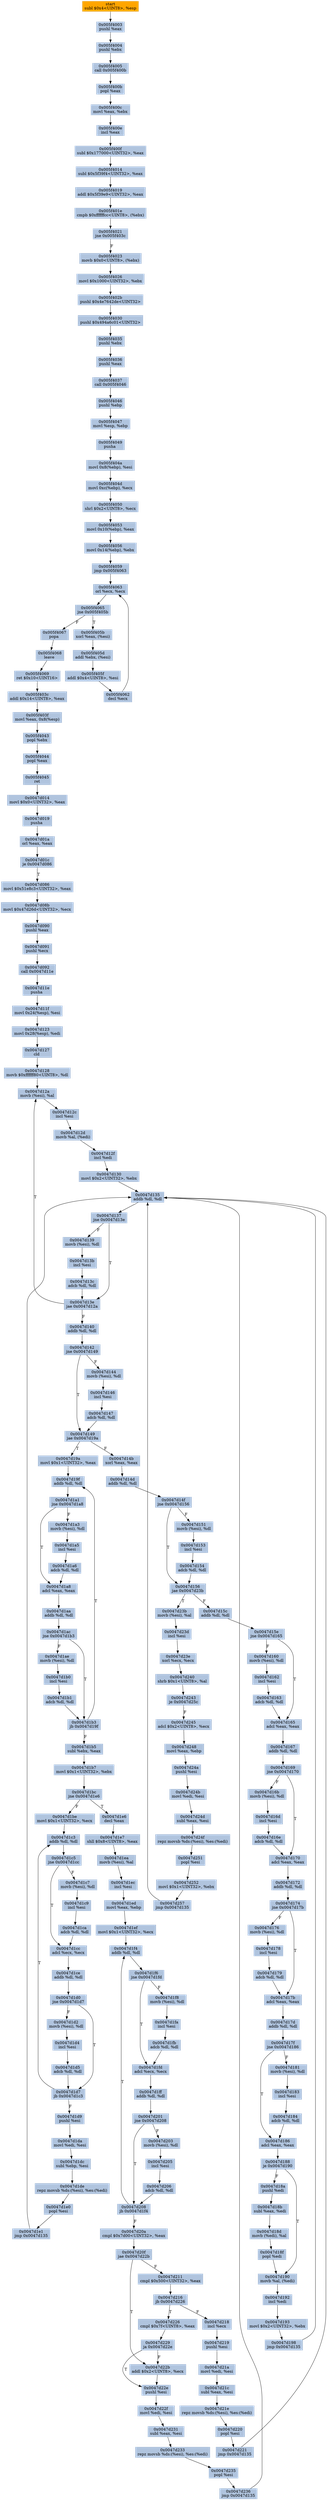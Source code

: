 digraph G {
node[shape=rectangle,style=filled,fillcolor=lightsteelblue,color=lightsteelblue]
bgcolor="transparent"
a0x005f4000subl_0x4UINT8_esp[label="start\nsubl $0x4<UINT8>, %esp",color="lightgrey",fillcolor="orange"];
a0x005f4003pushl_eax[label="0x005f4003\npushl %eax"];
a0x005f4004pushl_ebx[label="0x005f4004\npushl %ebx"];
a0x005f4005call_0x005f400b[label="0x005f4005\ncall 0x005f400b"];
a0x005f400bpopl_eax[label="0x005f400b\npopl %eax"];
a0x005f400cmovl_eax_ebx[label="0x005f400c\nmovl %eax, %ebx"];
a0x005f400eincl_eax[label="0x005f400e\nincl %eax"];
a0x005f400fsubl_0x177000UINT32_eax[label="0x005f400f\nsubl $0x177000<UINT32>, %eax"];
a0x005f4014subl_0x5f39f4UINT32_eax[label="0x005f4014\nsubl $0x5f39f4<UINT32>, %eax"];
a0x005f4019addl_0x5f39e9UINT32_eax[label="0x005f4019\naddl $0x5f39e9<UINT32>, %eax"];
a0x005f401ecmpb_0xffffffccUINT8_ebx_[label="0x005f401e\ncmpb $0xffffffcc<UINT8>, (%ebx)"];
a0x005f4021jne_0x005f403c[label="0x005f4021\njne 0x005f403c"];
a0x005f4023movb_0x0UINT8_ebx_[label="0x005f4023\nmovb $0x0<UINT8>, (%ebx)"];
a0x005f4026movl_0x1000UINT32_ebx[label="0x005f4026\nmovl $0x1000<UINT32>, %ebx"];
a0x005f402bpushl_0x4e7642deUINT32[label="0x005f402b\npushl $0x4e7642de<UINT32>"];
a0x005f4030pushl_0x494a6c01UINT32[label="0x005f4030\npushl $0x494a6c01<UINT32>"];
a0x005f4035pushl_ebx[label="0x005f4035\npushl %ebx"];
a0x005f4036pushl_eax[label="0x005f4036\npushl %eax"];
a0x005f4037call_0x005f4046[label="0x005f4037\ncall 0x005f4046"];
a0x005f4046pushl_ebp[label="0x005f4046\npushl %ebp"];
a0x005f4047movl_esp_ebp[label="0x005f4047\nmovl %esp, %ebp"];
a0x005f4049pusha_[label="0x005f4049\npusha "];
a0x005f404amovl_0x8ebp__esi[label="0x005f404a\nmovl 0x8(%ebp), %esi"];
a0x005f404dmovl_0xcebp__ecx[label="0x005f404d\nmovl 0xc(%ebp), %ecx"];
a0x005f4050shrl_0x2UINT8_ecx[label="0x005f4050\nshrl $0x2<UINT8>, %ecx"];
a0x005f4053movl_0x10ebp__eax[label="0x005f4053\nmovl 0x10(%ebp), %eax"];
a0x005f4056movl_0x14ebp__ebx[label="0x005f4056\nmovl 0x14(%ebp), %ebx"];
a0x005f4059jmp_0x005f4063[label="0x005f4059\njmp 0x005f4063"];
a0x005f4063orl_ecx_ecx[label="0x005f4063\norl %ecx, %ecx"];
a0x005f4065jne_0x005f405b[label="0x005f4065\njne 0x005f405b"];
a0x005f405bxorl_eax_esi_[label="0x005f405b\nxorl %eax, (%esi)"];
a0x005f405daddl_ebx_esi_[label="0x005f405d\naddl %ebx, (%esi)"];
a0x005f405faddl_0x4UINT8_esi[label="0x005f405f\naddl $0x4<UINT8>, %esi"];
a0x005f4062decl_ecx[label="0x005f4062\ndecl %ecx"];
a0x005f4067popa_[label="0x005f4067\npopa "];
a0x005f4068leave_[label="0x005f4068\nleave "];
a0x005f4069ret_0x10UINT16[label="0x005f4069\nret $0x10<UINT16>"];
a0x005f403caddl_0x14UINT8_eax[label="0x005f403c\naddl $0x14<UINT8>, %eax"];
a0x005f403fmovl_eax_0x8esp_[label="0x005f403f\nmovl %eax, 0x8(%esp)"];
a0x005f4043popl_ebx[label="0x005f4043\npopl %ebx"];
a0x005f4044popl_eax[label="0x005f4044\npopl %eax"];
a0x005f4045ret[label="0x005f4045\nret"];
a0x0047d014movl_0x0UINT32_eax[label="0x0047d014\nmovl $0x0<UINT32>, %eax"];
a0x0047d019pusha_[label="0x0047d019\npusha "];
a0x0047d01aorl_eax_eax[label="0x0047d01a\norl %eax, %eax"];
a0x0047d01cje_0x0047d086[label="0x0047d01c\nje 0x0047d086"];
a0x0047d086movl_0x51e8c3UINT32_eax[label="0x0047d086\nmovl $0x51e8c3<UINT32>, %eax"];
a0x0047d08bmovl_0x47d26dUINT32_ecx[label="0x0047d08b\nmovl $0x47d26d<UINT32>, %ecx"];
a0x0047d090pushl_eax[label="0x0047d090\npushl %eax"];
a0x0047d091pushl_ecx[label="0x0047d091\npushl %ecx"];
a0x0047d092call_0x0047d11e[label="0x0047d092\ncall 0x0047d11e"];
a0x0047d11epusha_[label="0x0047d11e\npusha "];
a0x0047d11fmovl_0x24esp__esi[label="0x0047d11f\nmovl 0x24(%esp), %esi"];
a0x0047d123movl_0x28esp__edi[label="0x0047d123\nmovl 0x28(%esp), %edi"];
a0x0047d127cld_[label="0x0047d127\ncld "];
a0x0047d128movb_0xffffff80UINT8_dl[label="0x0047d128\nmovb $0xffffff80<UINT8>, %dl"];
a0x0047d12amovb_esi__al[label="0x0047d12a\nmovb (%esi), %al"];
a0x0047d12cincl_esi[label="0x0047d12c\nincl %esi"];
a0x0047d12dmovb_al_edi_[label="0x0047d12d\nmovb %al, (%edi)"];
a0x0047d12fincl_edi[label="0x0047d12f\nincl %edi"];
a0x0047d130movl_0x2UINT32_ebx[label="0x0047d130\nmovl $0x2<UINT32>, %ebx"];
a0x0047d135addb_dl_dl[label="0x0047d135\naddb %dl, %dl"];
a0x0047d137jne_0x0047d13e[label="0x0047d137\njne 0x0047d13e"];
a0x0047d139movb_esi__dl[label="0x0047d139\nmovb (%esi), %dl"];
a0x0047d13bincl_esi[label="0x0047d13b\nincl %esi"];
a0x0047d13cadcb_dl_dl[label="0x0047d13c\nadcb %dl, %dl"];
a0x0047d13ejae_0x0047d12a[label="0x0047d13e\njae 0x0047d12a"];
a0x0047d140addb_dl_dl[label="0x0047d140\naddb %dl, %dl"];
a0x0047d142jne_0x0047d149[label="0x0047d142\njne 0x0047d149"];
a0x0047d149jae_0x0047d19a[label="0x0047d149\njae 0x0047d19a"];
a0x0047d14bxorl_eax_eax[label="0x0047d14b\nxorl %eax, %eax"];
a0x0047d14daddb_dl_dl[label="0x0047d14d\naddb %dl, %dl"];
a0x0047d14fjne_0x0047d156[label="0x0047d14f\njne 0x0047d156"];
a0x0047d156jae_0x0047d23b[label="0x0047d156\njae 0x0047d23b"];
a0x0047d15caddb_dl_dl[label="0x0047d15c\naddb %dl, %dl"];
a0x0047d15ejne_0x0047d165[label="0x0047d15e\njne 0x0047d165"];
a0x0047d165adcl_eax_eax[label="0x0047d165\nadcl %eax, %eax"];
a0x0047d167addb_dl_dl[label="0x0047d167\naddb %dl, %dl"];
a0x0047d169jne_0x0047d170[label="0x0047d169\njne 0x0047d170"];
a0x0047d170adcl_eax_eax[label="0x0047d170\nadcl %eax, %eax"];
a0x0047d172addb_dl_dl[label="0x0047d172\naddb %dl, %dl"];
a0x0047d174jne_0x0047d17b[label="0x0047d174\njne 0x0047d17b"];
a0x0047d17badcl_eax_eax[label="0x0047d17b\nadcl %eax, %eax"];
a0x0047d17daddb_dl_dl[label="0x0047d17d\naddb %dl, %dl"];
a0x0047d17fjne_0x0047d186[label="0x0047d17f\njne 0x0047d186"];
a0x0047d186adcl_eax_eax[label="0x0047d186\nadcl %eax, %eax"];
a0x0047d188je_0x0047d190[label="0x0047d188\nje 0x0047d190"];
a0x0047d190movb_al_edi_[label="0x0047d190\nmovb %al, (%edi)"];
a0x0047d192incl_edi[label="0x0047d192\nincl %edi"];
a0x0047d193movl_0x2UINT32_ebx[label="0x0047d193\nmovl $0x2<UINT32>, %ebx"];
a0x0047d198jmp_0x0047d135[label="0x0047d198\njmp 0x0047d135"];
a0x0047d144movb_esi__dl[label="0x0047d144\nmovb (%esi), %dl"];
a0x0047d146incl_esi[label="0x0047d146\nincl %esi"];
a0x0047d147adcb_dl_dl[label="0x0047d147\nadcb %dl, %dl"];
a0x0047d19amovl_0x1UINT32_eax[label="0x0047d19a\nmovl $0x1<UINT32>, %eax"];
a0x0047d19faddb_dl_dl[label="0x0047d19f\naddb %dl, %dl"];
a0x0047d1a1jne_0x0047d1a8[label="0x0047d1a1\njne 0x0047d1a8"];
a0x0047d1a8adcl_eax_eax[label="0x0047d1a8\nadcl %eax, %eax"];
a0x0047d1aaaddb_dl_dl[label="0x0047d1aa\naddb %dl, %dl"];
a0x0047d1acjne_0x0047d1b3[label="0x0047d1ac\njne 0x0047d1b3"];
a0x0047d1b3jb_0x0047d19f[label="0x0047d1b3\njb 0x0047d19f"];
a0x0047d1b5subl_ebx_eax[label="0x0047d1b5\nsubl %ebx, %eax"];
a0x0047d1b7movl_0x1UINT32_ebx[label="0x0047d1b7\nmovl $0x1<UINT32>, %ebx"];
a0x0047d1bcjne_0x0047d1e6[label="0x0047d1bc\njne 0x0047d1e6"];
a0x0047d1e6decl_eax[label="0x0047d1e6\ndecl %eax"];
a0x0047d1e7shll_0x8UINT8_eax[label="0x0047d1e7\nshll $0x8<UINT8>, %eax"];
a0x0047d1eamovb_esi__al[label="0x0047d1ea\nmovb (%esi), %al"];
a0x0047d1ecincl_esi[label="0x0047d1ec\nincl %esi"];
a0x0047d1edmovl_eax_ebp[label="0x0047d1ed\nmovl %eax, %ebp"];
a0x0047d1efmovl_0x1UINT32_ecx[label="0x0047d1ef\nmovl $0x1<UINT32>, %ecx"];
a0x0047d1f4addb_dl_dl[label="0x0047d1f4\naddb %dl, %dl"];
a0x0047d1f6jne_0x0047d1fd[label="0x0047d1f6\njne 0x0047d1fd"];
a0x0047d1fdadcl_ecx_ecx[label="0x0047d1fd\nadcl %ecx, %ecx"];
a0x0047d1ffaddb_dl_dl[label="0x0047d1ff\naddb %dl, %dl"];
a0x0047d201jne_0x0047d208[label="0x0047d201\njne 0x0047d208"];
a0x0047d208jb_0x0047d1f4[label="0x0047d208\njb 0x0047d1f4"];
a0x0047d203movb_esi__dl[label="0x0047d203\nmovb (%esi), %dl"];
a0x0047d205incl_esi[label="0x0047d205\nincl %esi"];
a0x0047d206adcb_dl_dl[label="0x0047d206\nadcb %dl, %dl"];
a0x0047d20acmpl_0x7d00UINT32_eax[label="0x0047d20a\ncmpl $0x7d00<UINT32>, %eax"];
a0x0047d20fjae_0x0047d22b[label="0x0047d20f\njae 0x0047d22b"];
a0x0047d211cmpl_0x500UINT32_eax[label="0x0047d211\ncmpl $0x500<UINT32>, %eax"];
a0x0047d216jb_0x0047d226[label="0x0047d216\njb 0x0047d226"];
a0x0047d226cmpl_0x7fUINT8_eax[label="0x0047d226\ncmpl $0x7f<UINT8>, %eax"];
a0x0047d229ja_0x0047d22e[label="0x0047d229\nja 0x0047d22e"];
a0x0047d22baddl_0x2UINT8_ecx[label="0x0047d22b\naddl $0x2<UINT8>, %ecx"];
a0x0047d22epushl_esi[label="0x0047d22e\npushl %esi"];
a0x0047d22fmovl_edi_esi[label="0x0047d22f\nmovl %edi, %esi"];
a0x0047d231subl_eax_esi[label="0x0047d231\nsubl %eax, %esi"];
a0x0047d233repz_movsb_ds_esi__es_edi_[label="0x0047d233\nrepz movsb %ds:(%esi), %es:(%edi)"];
a0x0047d235popl_esi[label="0x0047d235\npopl %esi"];
a0x0047d236jmp_0x0047d135[label="0x0047d236\njmp 0x0047d135"];
a0x0047d1bemovl_0x1UINT32_ecx[label="0x0047d1be\nmovl $0x1<UINT32>, %ecx"];
a0x0047d1c3addb_dl_dl[label="0x0047d1c3\naddb %dl, %dl"];
a0x0047d1c5jne_0x0047d1cc[label="0x0047d1c5\njne 0x0047d1cc"];
a0x0047d1ccadcl_ecx_ecx[label="0x0047d1cc\nadcl %ecx, %ecx"];
a0x0047d1ceaddb_dl_dl[label="0x0047d1ce\naddb %dl, %dl"];
a0x0047d1d0jne_0x0047d1d7[label="0x0047d1d0\njne 0x0047d1d7"];
a0x0047d1d7jb_0x0047d1c3[label="0x0047d1d7\njb 0x0047d1c3"];
a0x0047d1d2movb_esi__dl[label="0x0047d1d2\nmovb (%esi), %dl"];
a0x0047d1d4incl_esi[label="0x0047d1d4\nincl %esi"];
a0x0047d1d5adcb_dl_dl[label="0x0047d1d5\nadcb %dl, %dl"];
a0x0047d1d9pushl_esi[label="0x0047d1d9\npushl %esi"];
a0x0047d1damovl_edi_esi[label="0x0047d1da\nmovl %edi, %esi"];
a0x0047d1dcsubl_ebp_esi[label="0x0047d1dc\nsubl %ebp, %esi"];
a0x0047d1derepz_movsb_ds_esi__es_edi_[label="0x0047d1de\nrepz movsb %ds:(%esi), %es:(%edi)"];
a0x0047d1e0popl_esi[label="0x0047d1e0\npopl %esi"];
a0x0047d1e1jmp_0x0047d135[label="0x0047d1e1\njmp 0x0047d135"];
a0x0047d181movb_esi__dl[label="0x0047d181\nmovb (%esi), %dl"];
a0x0047d183incl_esi[label="0x0047d183\nincl %esi"];
a0x0047d184adcb_dl_dl[label="0x0047d184\nadcb %dl, %dl"];
a0x0047d1c7movb_esi__dl[label="0x0047d1c7\nmovb (%esi), %dl"];
a0x0047d1c9incl_esi[label="0x0047d1c9\nincl %esi"];
a0x0047d1caadcb_dl_dl[label="0x0047d1ca\nadcb %dl, %dl"];
a0x0047d1f8movb_esi__dl[label="0x0047d1f8\nmovb (%esi), %dl"];
a0x0047d1faincl_esi[label="0x0047d1fa\nincl %esi"];
a0x0047d1fbadcb_dl_dl[label="0x0047d1fb\nadcb %dl, %dl"];
a0x0047d1a3movb_esi__dl[label="0x0047d1a3\nmovb (%esi), %dl"];
a0x0047d1a5incl_esi[label="0x0047d1a5\nincl %esi"];
a0x0047d1a6adcb_dl_dl[label="0x0047d1a6\nadcb %dl, %dl"];
a0x0047d18apushl_edi[label="0x0047d18a\npushl %edi"];
a0x0047d18bsubl_eax_edi[label="0x0047d18b\nsubl %eax, %edi"];
a0x0047d18dmovb_edi__al[label="0x0047d18d\nmovb (%edi), %al"];
a0x0047d18fpopl_edi[label="0x0047d18f\npopl %edi"];
a0x0047d23bmovb_esi__al[label="0x0047d23b\nmovb (%esi), %al"];
a0x0047d23dincl_esi[label="0x0047d23d\nincl %esi"];
a0x0047d23exorl_ecx_ecx[label="0x0047d23e\nxorl %ecx, %ecx"];
a0x0047d240shrb_0x1UINT8_al[label="0x0047d240\nshrb $0x1<UINT8>, %al"];
a0x0047d243je_0x0047d25c[label="0x0047d243\nje 0x0047d25c"];
a0x0047d245adcl_0x2UINT8_ecx[label="0x0047d245\nadcl $0x2<UINT8>, %ecx"];
a0x0047d248movl_eax_ebp[label="0x0047d248\nmovl %eax, %ebp"];
a0x0047d24apushl_esi[label="0x0047d24a\npushl %esi"];
a0x0047d24bmovl_edi_esi[label="0x0047d24b\nmovl %edi, %esi"];
a0x0047d24dsubl_eax_esi[label="0x0047d24d\nsubl %eax, %esi"];
a0x0047d24frepz_movsb_ds_esi__es_edi_[label="0x0047d24f\nrepz movsb %ds:(%esi), %es:(%edi)"];
a0x0047d251popl_esi[label="0x0047d251\npopl %esi"];
a0x0047d252movl_0x1UINT32_ebx[label="0x0047d252\nmovl $0x1<UINT32>, %ebx"];
a0x0047d257jmp_0x0047d135[label="0x0047d257\njmp 0x0047d135"];
a0x0047d160movb_esi__dl[label="0x0047d160\nmovb (%esi), %dl"];
a0x0047d162incl_esi[label="0x0047d162\nincl %esi"];
a0x0047d163adcb_dl_dl[label="0x0047d163\nadcb %dl, %dl"];
a0x0047d218incl_ecx[label="0x0047d218\nincl %ecx"];
a0x0047d219pushl_esi[label="0x0047d219\npushl %esi"];
a0x0047d21amovl_edi_esi[label="0x0047d21a\nmovl %edi, %esi"];
a0x0047d21csubl_eax_esi[label="0x0047d21c\nsubl %eax, %esi"];
a0x0047d21erepz_movsb_ds_esi__es_edi_[label="0x0047d21e\nrepz movsb %ds:(%esi), %es:(%edi)"];
a0x0047d220popl_esi[label="0x0047d220\npopl %esi"];
a0x0047d221jmp_0x0047d135[label="0x0047d221\njmp 0x0047d135"];
a0x0047d151movb_esi__dl[label="0x0047d151\nmovb (%esi), %dl"];
a0x0047d153incl_esi[label="0x0047d153\nincl %esi"];
a0x0047d154adcb_dl_dl[label="0x0047d154\nadcb %dl, %dl"];
a0x0047d1aemovb_esi__dl[label="0x0047d1ae\nmovb (%esi), %dl"];
a0x0047d1b0incl_esi[label="0x0047d1b0\nincl %esi"];
a0x0047d1b1adcb_dl_dl[label="0x0047d1b1\nadcb %dl, %dl"];
a0x0047d176movb_esi__dl[label="0x0047d176\nmovb (%esi), %dl"];
a0x0047d178incl_esi[label="0x0047d178\nincl %esi"];
a0x0047d179adcb_dl_dl[label="0x0047d179\nadcb %dl, %dl"];
a0x0047d16bmovb_esi__dl[label="0x0047d16b\nmovb (%esi), %dl"];
a0x0047d16dincl_esi[label="0x0047d16d\nincl %esi"];
a0x0047d16eadcb_dl_dl[label="0x0047d16e\nadcb %dl, %dl"];
a0x005f4000subl_0x4UINT8_esp -> a0x005f4003pushl_eax [color="#000000"];
a0x005f4003pushl_eax -> a0x005f4004pushl_ebx [color="#000000"];
a0x005f4004pushl_ebx -> a0x005f4005call_0x005f400b [color="#000000"];
a0x005f4005call_0x005f400b -> a0x005f400bpopl_eax [color="#000000"];
a0x005f400bpopl_eax -> a0x005f400cmovl_eax_ebx [color="#000000"];
a0x005f400cmovl_eax_ebx -> a0x005f400eincl_eax [color="#000000"];
a0x005f400eincl_eax -> a0x005f400fsubl_0x177000UINT32_eax [color="#000000"];
a0x005f400fsubl_0x177000UINT32_eax -> a0x005f4014subl_0x5f39f4UINT32_eax [color="#000000"];
a0x005f4014subl_0x5f39f4UINT32_eax -> a0x005f4019addl_0x5f39e9UINT32_eax [color="#000000"];
a0x005f4019addl_0x5f39e9UINT32_eax -> a0x005f401ecmpb_0xffffffccUINT8_ebx_ [color="#000000"];
a0x005f401ecmpb_0xffffffccUINT8_ebx_ -> a0x005f4021jne_0x005f403c [color="#000000"];
a0x005f4021jne_0x005f403c -> a0x005f4023movb_0x0UINT8_ebx_ [color="#000000",label="F"];
a0x005f4023movb_0x0UINT8_ebx_ -> a0x005f4026movl_0x1000UINT32_ebx [color="#000000"];
a0x005f4026movl_0x1000UINT32_ebx -> a0x005f402bpushl_0x4e7642deUINT32 [color="#000000"];
a0x005f402bpushl_0x4e7642deUINT32 -> a0x005f4030pushl_0x494a6c01UINT32 [color="#000000"];
a0x005f4030pushl_0x494a6c01UINT32 -> a0x005f4035pushl_ebx [color="#000000"];
a0x005f4035pushl_ebx -> a0x005f4036pushl_eax [color="#000000"];
a0x005f4036pushl_eax -> a0x005f4037call_0x005f4046 [color="#000000"];
a0x005f4037call_0x005f4046 -> a0x005f4046pushl_ebp [color="#000000"];
a0x005f4046pushl_ebp -> a0x005f4047movl_esp_ebp [color="#000000"];
a0x005f4047movl_esp_ebp -> a0x005f4049pusha_ [color="#000000"];
a0x005f4049pusha_ -> a0x005f404amovl_0x8ebp__esi [color="#000000"];
a0x005f404amovl_0x8ebp__esi -> a0x005f404dmovl_0xcebp__ecx [color="#000000"];
a0x005f404dmovl_0xcebp__ecx -> a0x005f4050shrl_0x2UINT8_ecx [color="#000000"];
a0x005f4050shrl_0x2UINT8_ecx -> a0x005f4053movl_0x10ebp__eax [color="#000000"];
a0x005f4053movl_0x10ebp__eax -> a0x005f4056movl_0x14ebp__ebx [color="#000000"];
a0x005f4056movl_0x14ebp__ebx -> a0x005f4059jmp_0x005f4063 [color="#000000"];
a0x005f4059jmp_0x005f4063 -> a0x005f4063orl_ecx_ecx [color="#000000"];
a0x005f4063orl_ecx_ecx -> a0x005f4065jne_0x005f405b [color="#000000"];
a0x005f4065jne_0x005f405b -> a0x005f405bxorl_eax_esi_ [color="#000000",label="T"];
a0x005f405bxorl_eax_esi_ -> a0x005f405daddl_ebx_esi_ [color="#000000"];
a0x005f405daddl_ebx_esi_ -> a0x005f405faddl_0x4UINT8_esi [color="#000000"];
a0x005f405faddl_0x4UINT8_esi -> a0x005f4062decl_ecx [color="#000000"];
a0x005f4062decl_ecx -> a0x005f4063orl_ecx_ecx [color="#000000"];
a0x005f4065jne_0x005f405b -> a0x005f4067popa_ [color="#000000",label="F"];
a0x005f4067popa_ -> a0x005f4068leave_ [color="#000000"];
a0x005f4068leave_ -> a0x005f4069ret_0x10UINT16 [color="#000000"];
a0x005f4069ret_0x10UINT16 -> a0x005f403caddl_0x14UINT8_eax [color="#000000"];
a0x005f403caddl_0x14UINT8_eax -> a0x005f403fmovl_eax_0x8esp_ [color="#000000"];
a0x005f403fmovl_eax_0x8esp_ -> a0x005f4043popl_ebx [color="#000000"];
a0x005f4043popl_ebx -> a0x005f4044popl_eax [color="#000000"];
a0x005f4044popl_eax -> a0x005f4045ret [color="#000000"];
a0x005f4045ret -> a0x0047d014movl_0x0UINT32_eax [color="#000000"];
a0x0047d014movl_0x0UINT32_eax -> a0x0047d019pusha_ [color="#000000"];
a0x0047d019pusha_ -> a0x0047d01aorl_eax_eax [color="#000000"];
a0x0047d01aorl_eax_eax -> a0x0047d01cje_0x0047d086 [color="#000000"];
a0x0047d01cje_0x0047d086 -> a0x0047d086movl_0x51e8c3UINT32_eax [color="#000000",label="T"];
a0x0047d086movl_0x51e8c3UINT32_eax -> a0x0047d08bmovl_0x47d26dUINT32_ecx [color="#000000"];
a0x0047d08bmovl_0x47d26dUINT32_ecx -> a0x0047d090pushl_eax [color="#000000"];
a0x0047d090pushl_eax -> a0x0047d091pushl_ecx [color="#000000"];
a0x0047d091pushl_ecx -> a0x0047d092call_0x0047d11e [color="#000000"];
a0x0047d092call_0x0047d11e -> a0x0047d11epusha_ [color="#000000"];
a0x0047d11epusha_ -> a0x0047d11fmovl_0x24esp__esi [color="#000000"];
a0x0047d11fmovl_0x24esp__esi -> a0x0047d123movl_0x28esp__edi [color="#000000"];
a0x0047d123movl_0x28esp__edi -> a0x0047d127cld_ [color="#000000"];
a0x0047d127cld_ -> a0x0047d128movb_0xffffff80UINT8_dl [color="#000000"];
a0x0047d128movb_0xffffff80UINT8_dl -> a0x0047d12amovb_esi__al [color="#000000"];
a0x0047d12amovb_esi__al -> a0x0047d12cincl_esi [color="#000000"];
a0x0047d12cincl_esi -> a0x0047d12dmovb_al_edi_ [color="#000000"];
a0x0047d12dmovb_al_edi_ -> a0x0047d12fincl_edi [color="#000000"];
a0x0047d12fincl_edi -> a0x0047d130movl_0x2UINT32_ebx [color="#000000"];
a0x0047d130movl_0x2UINT32_ebx -> a0x0047d135addb_dl_dl [color="#000000"];
a0x0047d135addb_dl_dl -> a0x0047d137jne_0x0047d13e [color="#000000"];
a0x0047d137jne_0x0047d13e -> a0x0047d139movb_esi__dl [color="#000000",label="F"];
a0x0047d139movb_esi__dl -> a0x0047d13bincl_esi [color="#000000"];
a0x0047d13bincl_esi -> a0x0047d13cadcb_dl_dl [color="#000000"];
a0x0047d13cadcb_dl_dl -> a0x0047d13ejae_0x0047d12a [color="#000000"];
a0x0047d13ejae_0x0047d12a -> a0x0047d140addb_dl_dl [color="#000000",label="F"];
a0x0047d140addb_dl_dl -> a0x0047d142jne_0x0047d149 [color="#000000"];
a0x0047d142jne_0x0047d149 -> a0x0047d149jae_0x0047d19a [color="#000000",label="T"];
a0x0047d149jae_0x0047d19a -> a0x0047d14bxorl_eax_eax [color="#000000",label="F"];
a0x0047d14bxorl_eax_eax -> a0x0047d14daddb_dl_dl [color="#000000"];
a0x0047d14daddb_dl_dl -> a0x0047d14fjne_0x0047d156 [color="#000000"];
a0x0047d14fjne_0x0047d156 -> a0x0047d156jae_0x0047d23b [color="#000000",label="T"];
a0x0047d156jae_0x0047d23b -> a0x0047d15caddb_dl_dl [color="#000000",label="F"];
a0x0047d15caddb_dl_dl -> a0x0047d15ejne_0x0047d165 [color="#000000"];
a0x0047d15ejne_0x0047d165 -> a0x0047d165adcl_eax_eax [color="#000000",label="T"];
a0x0047d165adcl_eax_eax -> a0x0047d167addb_dl_dl [color="#000000"];
a0x0047d167addb_dl_dl -> a0x0047d169jne_0x0047d170 [color="#000000"];
a0x0047d169jne_0x0047d170 -> a0x0047d170adcl_eax_eax [color="#000000",label="T"];
a0x0047d170adcl_eax_eax -> a0x0047d172addb_dl_dl [color="#000000"];
a0x0047d172addb_dl_dl -> a0x0047d174jne_0x0047d17b [color="#000000"];
a0x0047d174jne_0x0047d17b -> a0x0047d17badcl_eax_eax [color="#000000",label="T"];
a0x0047d17badcl_eax_eax -> a0x0047d17daddb_dl_dl [color="#000000"];
a0x0047d17daddb_dl_dl -> a0x0047d17fjne_0x0047d186 [color="#000000"];
a0x0047d17fjne_0x0047d186 -> a0x0047d186adcl_eax_eax [color="#000000",label="T"];
a0x0047d186adcl_eax_eax -> a0x0047d188je_0x0047d190 [color="#000000"];
a0x0047d188je_0x0047d190 -> a0x0047d190movb_al_edi_ [color="#000000",label="T"];
a0x0047d190movb_al_edi_ -> a0x0047d192incl_edi [color="#000000"];
a0x0047d192incl_edi -> a0x0047d193movl_0x2UINT32_ebx [color="#000000"];
a0x0047d193movl_0x2UINT32_ebx -> a0x0047d198jmp_0x0047d135 [color="#000000"];
a0x0047d198jmp_0x0047d135 -> a0x0047d135addb_dl_dl [color="#000000"];
a0x0047d137jne_0x0047d13e -> a0x0047d13ejae_0x0047d12a [color="#000000",label="T"];
a0x0047d13ejae_0x0047d12a -> a0x0047d12amovb_esi__al [color="#000000",label="T"];
a0x0047d142jne_0x0047d149 -> a0x0047d144movb_esi__dl [color="#000000",label="F"];
a0x0047d144movb_esi__dl -> a0x0047d146incl_esi [color="#000000"];
a0x0047d146incl_esi -> a0x0047d147adcb_dl_dl [color="#000000"];
a0x0047d147adcb_dl_dl -> a0x0047d149jae_0x0047d19a [color="#000000"];
a0x0047d149jae_0x0047d19a -> a0x0047d19amovl_0x1UINT32_eax [color="#000000",label="T"];
a0x0047d19amovl_0x1UINT32_eax -> a0x0047d19faddb_dl_dl [color="#000000"];
a0x0047d19faddb_dl_dl -> a0x0047d1a1jne_0x0047d1a8 [color="#000000"];
a0x0047d1a1jne_0x0047d1a8 -> a0x0047d1a8adcl_eax_eax [color="#000000",label="T"];
a0x0047d1a8adcl_eax_eax -> a0x0047d1aaaddb_dl_dl [color="#000000"];
a0x0047d1aaaddb_dl_dl -> a0x0047d1acjne_0x0047d1b3 [color="#000000"];
a0x0047d1acjne_0x0047d1b3 -> a0x0047d1b3jb_0x0047d19f [color="#000000",label="T"];
a0x0047d1b3jb_0x0047d19f -> a0x0047d1b5subl_ebx_eax [color="#000000",label="F"];
a0x0047d1b5subl_ebx_eax -> a0x0047d1b7movl_0x1UINT32_ebx [color="#000000"];
a0x0047d1b7movl_0x1UINT32_ebx -> a0x0047d1bcjne_0x0047d1e6 [color="#000000"];
a0x0047d1bcjne_0x0047d1e6 -> a0x0047d1e6decl_eax [color="#000000",label="T"];
a0x0047d1e6decl_eax -> a0x0047d1e7shll_0x8UINT8_eax [color="#000000"];
a0x0047d1e7shll_0x8UINT8_eax -> a0x0047d1eamovb_esi__al [color="#000000"];
a0x0047d1eamovb_esi__al -> a0x0047d1ecincl_esi [color="#000000"];
a0x0047d1ecincl_esi -> a0x0047d1edmovl_eax_ebp [color="#000000"];
a0x0047d1edmovl_eax_ebp -> a0x0047d1efmovl_0x1UINT32_ecx [color="#000000"];
a0x0047d1efmovl_0x1UINT32_ecx -> a0x0047d1f4addb_dl_dl [color="#000000"];
a0x0047d1f4addb_dl_dl -> a0x0047d1f6jne_0x0047d1fd [color="#000000"];
a0x0047d1f6jne_0x0047d1fd -> a0x0047d1fdadcl_ecx_ecx [color="#000000",label="T"];
a0x0047d1fdadcl_ecx_ecx -> a0x0047d1ffaddb_dl_dl [color="#000000"];
a0x0047d1ffaddb_dl_dl -> a0x0047d201jne_0x0047d208 [color="#000000"];
a0x0047d201jne_0x0047d208 -> a0x0047d208jb_0x0047d1f4 [color="#000000",label="T"];
a0x0047d208jb_0x0047d1f4 -> a0x0047d1f4addb_dl_dl [color="#000000",label="T"];
a0x0047d201jne_0x0047d208 -> a0x0047d203movb_esi__dl [color="#000000",label="F"];
a0x0047d203movb_esi__dl -> a0x0047d205incl_esi [color="#000000"];
a0x0047d205incl_esi -> a0x0047d206adcb_dl_dl [color="#000000"];
a0x0047d206adcb_dl_dl -> a0x0047d208jb_0x0047d1f4 [color="#000000"];
a0x0047d208jb_0x0047d1f4 -> a0x0047d20acmpl_0x7d00UINT32_eax [color="#000000",label="F"];
a0x0047d20acmpl_0x7d00UINT32_eax -> a0x0047d20fjae_0x0047d22b [color="#000000"];
a0x0047d20fjae_0x0047d22b -> a0x0047d211cmpl_0x500UINT32_eax [color="#000000",label="F"];
a0x0047d211cmpl_0x500UINT32_eax -> a0x0047d216jb_0x0047d226 [color="#000000"];
a0x0047d216jb_0x0047d226 -> a0x0047d226cmpl_0x7fUINT8_eax [color="#000000",label="T"];
a0x0047d226cmpl_0x7fUINT8_eax -> a0x0047d229ja_0x0047d22e [color="#000000"];
a0x0047d229ja_0x0047d22e -> a0x0047d22baddl_0x2UINT8_ecx [color="#000000",label="F"];
a0x0047d22baddl_0x2UINT8_ecx -> a0x0047d22epushl_esi [color="#000000"];
a0x0047d22epushl_esi -> a0x0047d22fmovl_edi_esi [color="#000000"];
a0x0047d22fmovl_edi_esi -> a0x0047d231subl_eax_esi [color="#000000"];
a0x0047d231subl_eax_esi -> a0x0047d233repz_movsb_ds_esi__es_edi_ [color="#000000"];
a0x0047d233repz_movsb_ds_esi__es_edi_ -> a0x0047d235popl_esi [color="#000000"];
a0x0047d235popl_esi -> a0x0047d236jmp_0x0047d135 [color="#000000"];
a0x0047d236jmp_0x0047d135 -> a0x0047d135addb_dl_dl [color="#000000"];
a0x0047d1bcjne_0x0047d1e6 -> a0x0047d1bemovl_0x1UINT32_ecx [color="#000000",label="F"];
a0x0047d1bemovl_0x1UINT32_ecx -> a0x0047d1c3addb_dl_dl [color="#000000"];
a0x0047d1c3addb_dl_dl -> a0x0047d1c5jne_0x0047d1cc [color="#000000"];
a0x0047d1c5jne_0x0047d1cc -> a0x0047d1ccadcl_ecx_ecx [color="#000000",label="T"];
a0x0047d1ccadcl_ecx_ecx -> a0x0047d1ceaddb_dl_dl [color="#000000"];
a0x0047d1ceaddb_dl_dl -> a0x0047d1d0jne_0x0047d1d7 [color="#000000"];
a0x0047d1d0jne_0x0047d1d7 -> a0x0047d1d7jb_0x0047d1c3 [color="#000000",label="T"];
a0x0047d1d7jb_0x0047d1c3 -> a0x0047d1c3addb_dl_dl [color="#000000",label="T"];
a0x0047d1d0jne_0x0047d1d7 -> a0x0047d1d2movb_esi__dl [color="#000000",label="F"];
a0x0047d1d2movb_esi__dl -> a0x0047d1d4incl_esi [color="#000000"];
a0x0047d1d4incl_esi -> a0x0047d1d5adcb_dl_dl [color="#000000"];
a0x0047d1d5adcb_dl_dl -> a0x0047d1d7jb_0x0047d1c3 [color="#000000"];
a0x0047d1d7jb_0x0047d1c3 -> a0x0047d1d9pushl_esi [color="#000000",label="F"];
a0x0047d1d9pushl_esi -> a0x0047d1damovl_edi_esi [color="#000000"];
a0x0047d1damovl_edi_esi -> a0x0047d1dcsubl_ebp_esi [color="#000000"];
a0x0047d1dcsubl_ebp_esi -> a0x0047d1derepz_movsb_ds_esi__es_edi_ [color="#000000"];
a0x0047d1derepz_movsb_ds_esi__es_edi_ -> a0x0047d1e0popl_esi [color="#000000"];
a0x0047d1e0popl_esi -> a0x0047d1e1jmp_0x0047d135 [color="#000000"];
a0x0047d1e1jmp_0x0047d135 -> a0x0047d135addb_dl_dl [color="#000000"];
a0x0047d17fjne_0x0047d186 -> a0x0047d181movb_esi__dl [color="#000000",label="F"];
a0x0047d181movb_esi__dl -> a0x0047d183incl_esi [color="#000000"];
a0x0047d183incl_esi -> a0x0047d184adcb_dl_dl [color="#000000"];
a0x0047d184adcb_dl_dl -> a0x0047d186adcl_eax_eax [color="#000000"];
a0x0047d1c5jne_0x0047d1cc -> a0x0047d1c7movb_esi__dl [color="#000000",label="F"];
a0x0047d1c7movb_esi__dl -> a0x0047d1c9incl_esi [color="#000000"];
a0x0047d1c9incl_esi -> a0x0047d1caadcb_dl_dl [color="#000000"];
a0x0047d1caadcb_dl_dl -> a0x0047d1ccadcl_ecx_ecx [color="#000000"];
a0x0047d1b3jb_0x0047d19f -> a0x0047d19faddb_dl_dl [color="#000000",label="T"];
a0x0047d1f6jne_0x0047d1fd -> a0x0047d1f8movb_esi__dl [color="#000000",label="F"];
a0x0047d1f8movb_esi__dl -> a0x0047d1faincl_esi [color="#000000"];
a0x0047d1faincl_esi -> a0x0047d1fbadcb_dl_dl [color="#000000"];
a0x0047d1fbadcb_dl_dl -> a0x0047d1fdadcl_ecx_ecx [color="#000000"];
a0x0047d229ja_0x0047d22e -> a0x0047d22epushl_esi [color="#000000",label="T"];
a0x0047d1a1jne_0x0047d1a8 -> a0x0047d1a3movb_esi__dl [color="#000000",label="F"];
a0x0047d1a3movb_esi__dl -> a0x0047d1a5incl_esi [color="#000000"];
a0x0047d1a5incl_esi -> a0x0047d1a6adcb_dl_dl [color="#000000"];
a0x0047d1a6adcb_dl_dl -> a0x0047d1a8adcl_eax_eax [color="#000000"];
a0x0047d188je_0x0047d190 -> a0x0047d18apushl_edi [color="#000000",label="F"];
a0x0047d18apushl_edi -> a0x0047d18bsubl_eax_edi [color="#000000"];
a0x0047d18bsubl_eax_edi -> a0x0047d18dmovb_edi__al [color="#000000"];
a0x0047d18dmovb_edi__al -> a0x0047d18fpopl_edi [color="#000000"];
a0x0047d18fpopl_edi -> a0x0047d190movb_al_edi_ [color="#000000"];
a0x0047d156jae_0x0047d23b -> a0x0047d23bmovb_esi__al [color="#000000",label="T"];
a0x0047d23bmovb_esi__al -> a0x0047d23dincl_esi [color="#000000"];
a0x0047d23dincl_esi -> a0x0047d23exorl_ecx_ecx [color="#000000"];
a0x0047d23exorl_ecx_ecx -> a0x0047d240shrb_0x1UINT8_al [color="#000000"];
a0x0047d240shrb_0x1UINT8_al -> a0x0047d243je_0x0047d25c [color="#000000"];
a0x0047d243je_0x0047d25c -> a0x0047d245adcl_0x2UINT8_ecx [color="#000000",label="F"];
a0x0047d245adcl_0x2UINT8_ecx -> a0x0047d248movl_eax_ebp [color="#000000"];
a0x0047d248movl_eax_ebp -> a0x0047d24apushl_esi [color="#000000"];
a0x0047d24apushl_esi -> a0x0047d24bmovl_edi_esi [color="#000000"];
a0x0047d24bmovl_edi_esi -> a0x0047d24dsubl_eax_esi [color="#000000"];
a0x0047d24dsubl_eax_esi -> a0x0047d24frepz_movsb_ds_esi__es_edi_ [color="#000000"];
a0x0047d24frepz_movsb_ds_esi__es_edi_ -> a0x0047d251popl_esi [color="#000000"];
a0x0047d251popl_esi -> a0x0047d252movl_0x1UINT32_ebx [color="#000000"];
a0x0047d252movl_0x1UINT32_ebx -> a0x0047d257jmp_0x0047d135 [color="#000000"];
a0x0047d257jmp_0x0047d135 -> a0x0047d135addb_dl_dl [color="#000000"];
a0x0047d15ejne_0x0047d165 -> a0x0047d160movb_esi__dl [color="#000000",label="F"];
a0x0047d160movb_esi__dl -> a0x0047d162incl_esi [color="#000000"];
a0x0047d162incl_esi -> a0x0047d163adcb_dl_dl [color="#000000"];
a0x0047d163adcb_dl_dl -> a0x0047d165adcl_eax_eax [color="#000000"];
a0x0047d216jb_0x0047d226 -> a0x0047d218incl_ecx [color="#000000",label="F"];
a0x0047d218incl_ecx -> a0x0047d219pushl_esi [color="#000000"];
a0x0047d219pushl_esi -> a0x0047d21amovl_edi_esi [color="#000000"];
a0x0047d21amovl_edi_esi -> a0x0047d21csubl_eax_esi [color="#000000"];
a0x0047d21csubl_eax_esi -> a0x0047d21erepz_movsb_ds_esi__es_edi_ [color="#000000"];
a0x0047d21erepz_movsb_ds_esi__es_edi_ -> a0x0047d220popl_esi [color="#000000"];
a0x0047d220popl_esi -> a0x0047d221jmp_0x0047d135 [color="#000000"];
a0x0047d221jmp_0x0047d135 -> a0x0047d135addb_dl_dl [color="#000000"];
a0x0047d14fjne_0x0047d156 -> a0x0047d151movb_esi__dl [color="#000000",label="F"];
a0x0047d151movb_esi__dl -> a0x0047d153incl_esi [color="#000000"];
a0x0047d153incl_esi -> a0x0047d154adcb_dl_dl [color="#000000"];
a0x0047d154adcb_dl_dl -> a0x0047d156jae_0x0047d23b [color="#000000"];
a0x0047d1acjne_0x0047d1b3 -> a0x0047d1aemovb_esi__dl [color="#000000",label="F"];
a0x0047d1aemovb_esi__dl -> a0x0047d1b0incl_esi [color="#000000"];
a0x0047d1b0incl_esi -> a0x0047d1b1adcb_dl_dl [color="#000000"];
a0x0047d1b1adcb_dl_dl -> a0x0047d1b3jb_0x0047d19f [color="#000000"];
a0x0047d174jne_0x0047d17b -> a0x0047d176movb_esi__dl [color="#000000",label="F"];
a0x0047d176movb_esi__dl -> a0x0047d178incl_esi [color="#000000"];
a0x0047d178incl_esi -> a0x0047d179adcb_dl_dl [color="#000000"];
a0x0047d179adcb_dl_dl -> a0x0047d17badcl_eax_eax [color="#000000"];
a0x0047d169jne_0x0047d170 -> a0x0047d16bmovb_esi__dl [color="#000000",label="F"];
a0x0047d16bmovb_esi__dl -> a0x0047d16dincl_esi [color="#000000"];
a0x0047d16dincl_esi -> a0x0047d16eadcb_dl_dl [color="#000000"];
a0x0047d16eadcb_dl_dl -> a0x0047d170adcl_eax_eax [color="#000000"];
a0x0047d20fjae_0x0047d22b -> a0x0047d22baddl_0x2UINT8_ecx [color="#000000",label="T"];
}
